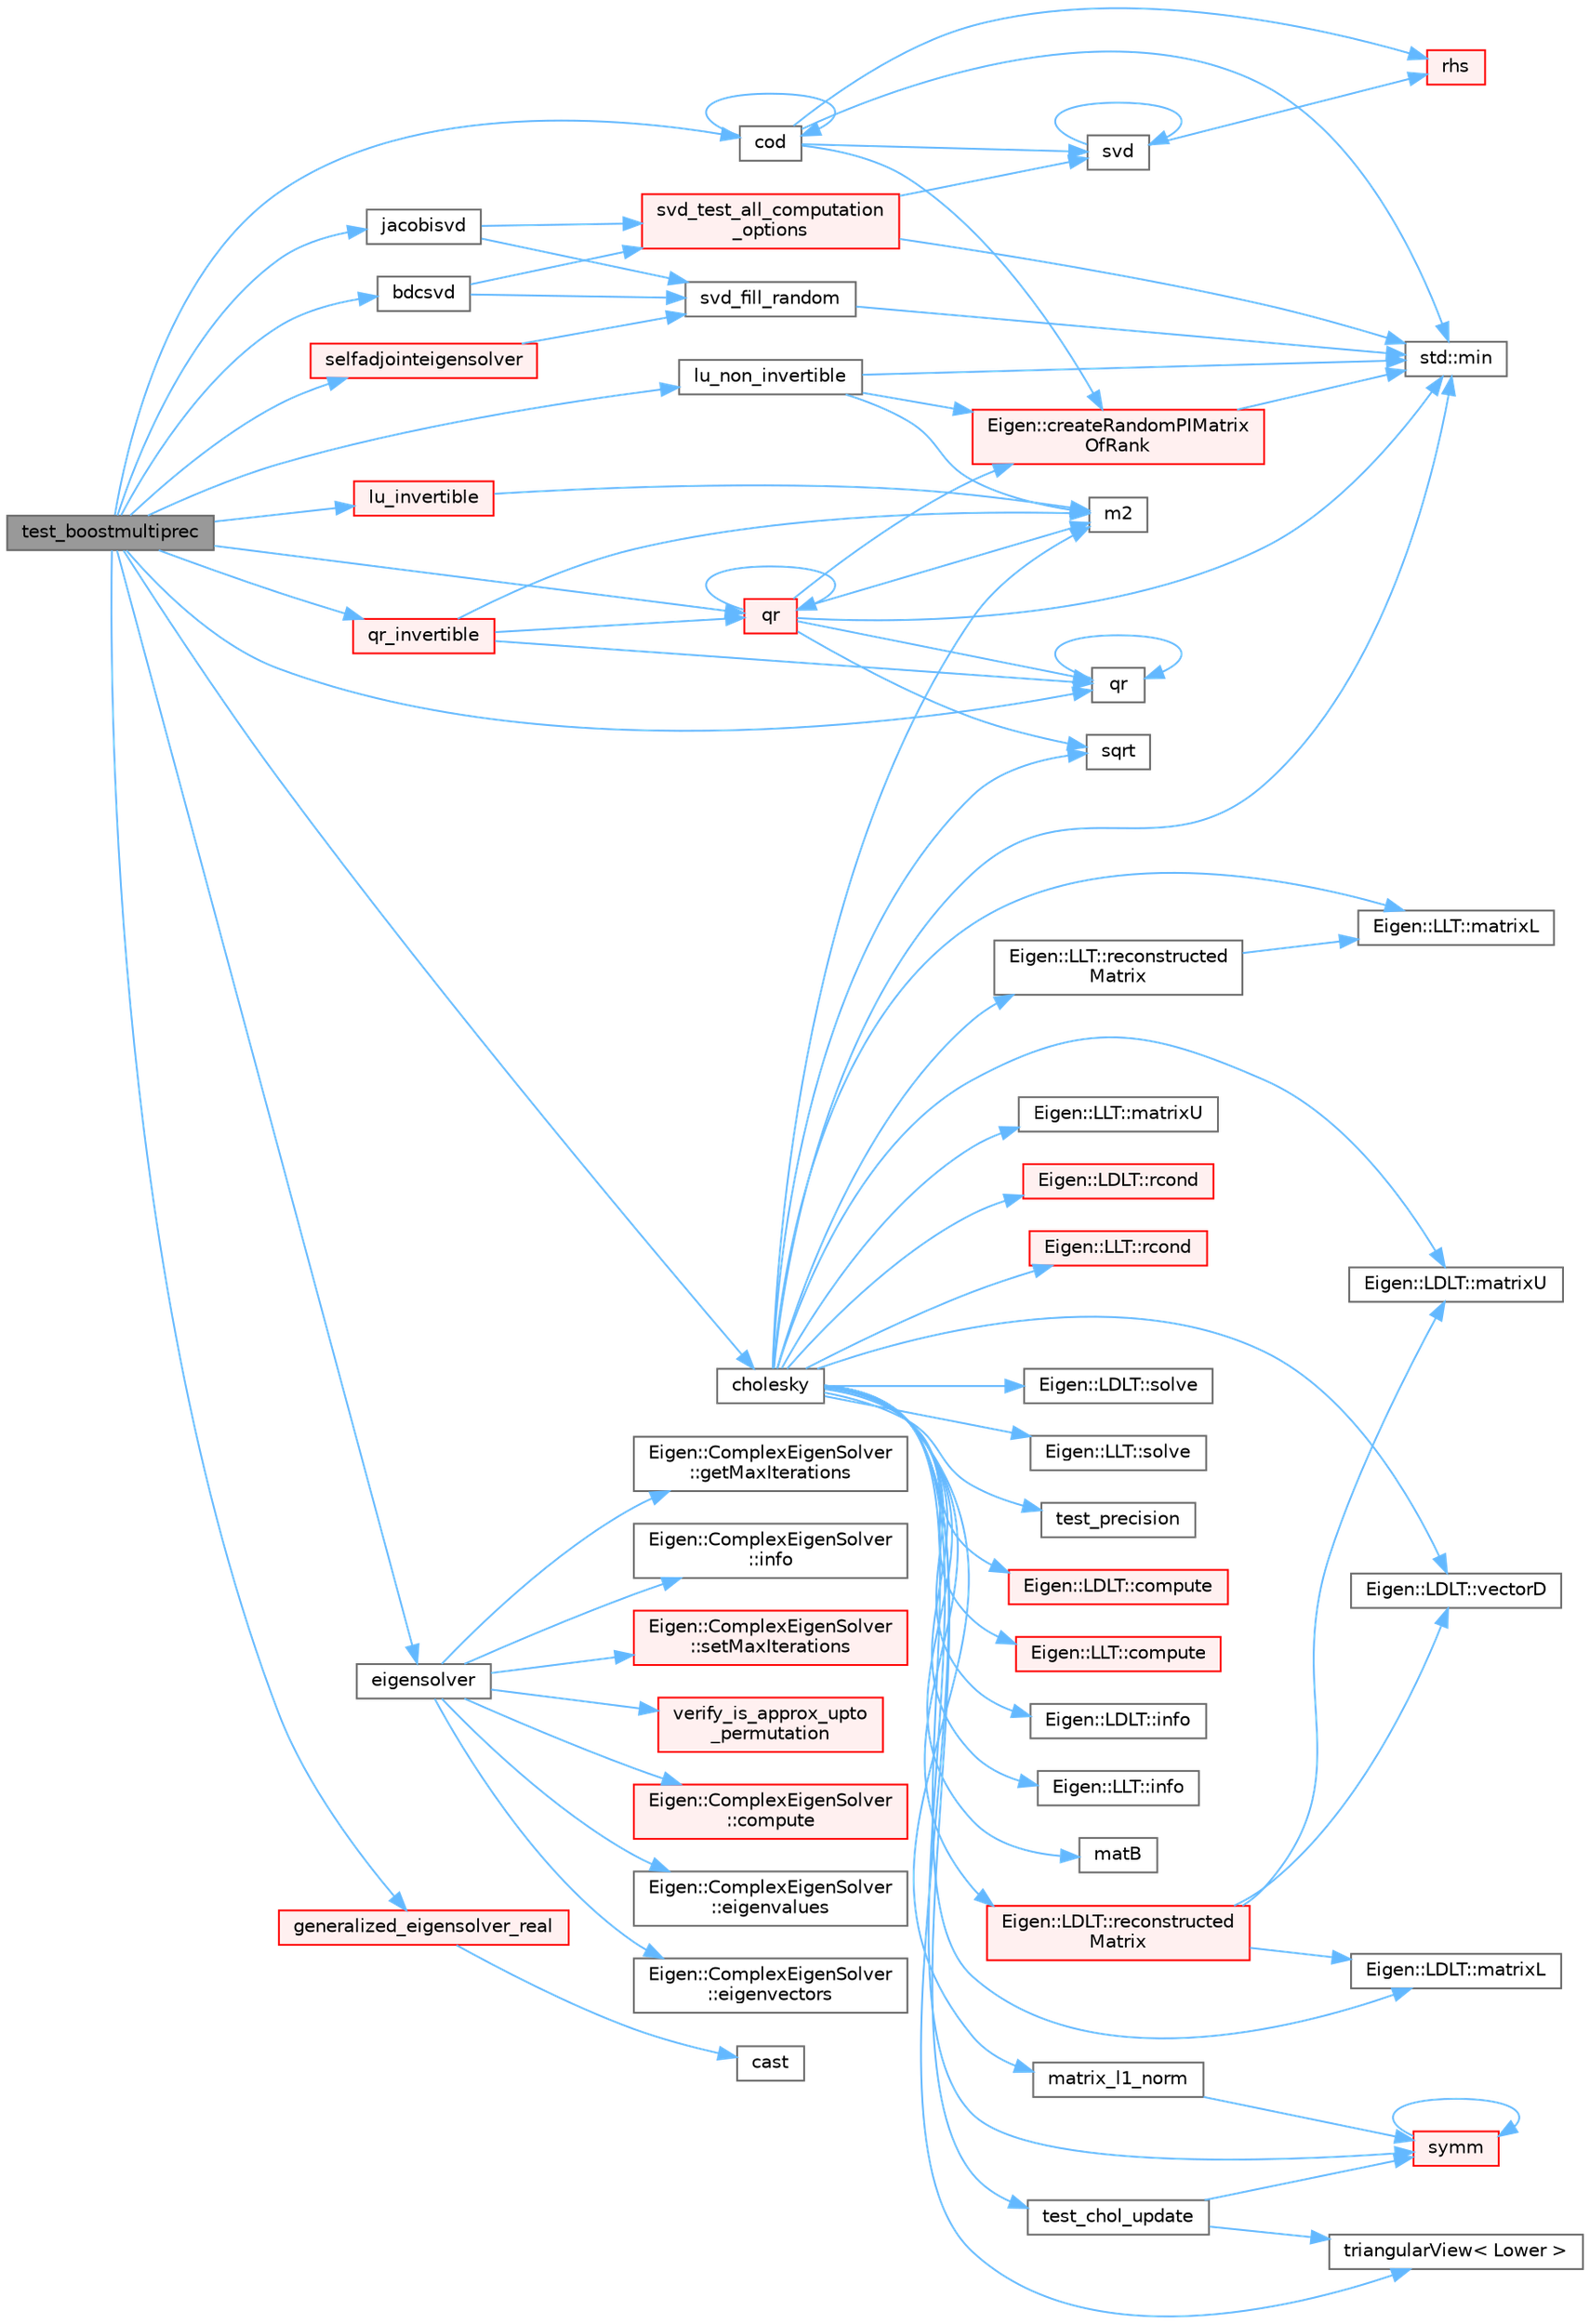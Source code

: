 digraph "test_boostmultiprec"
{
 // LATEX_PDF_SIZE
  bgcolor="transparent";
  edge [fontname=Helvetica,fontsize=10,labelfontname=Helvetica,labelfontsize=10];
  node [fontname=Helvetica,fontsize=10,shape=box,height=0.2,width=0.4];
  rankdir="LR";
  Node1 [id="Node000001",label="test_boostmultiprec",height=0.2,width=0.4,color="gray40", fillcolor="grey60", style="filled", fontcolor="black",tooltip=" "];
  Node1 -> Node2 [id="edge1_Node000001_Node000002",color="steelblue1",style="solid",tooltip=" "];
  Node2 [id="Node000002",label="bdcsvd",height=0.2,width=0.4,color="grey40", fillcolor="white", style="filled",URL="$bdcsvd_8cpp.html#a55d9069ac4c9bf0feb5f2e1d3760f118",tooltip=" "];
  Node2 -> Node3 [id="edge2_Node000002_Node000003",color="steelblue1",style="solid",tooltip=" "];
  Node3 [id="Node000003",label="svd_fill_random",height=0.2,width=0.4,color="grey40", fillcolor="white", style="filled",URL="$svd__fill_8h.html#a19396409f47b0f885449f3d0005fa11d",tooltip=" "];
  Node3 -> Node4 [id="edge3_Node000003_Node000004",color="steelblue1",style="solid",tooltip=" "];
  Node4 [id="Node000004",label="std::min",height=0.2,width=0.4,color="grey40", fillcolor="white", style="filled",URL="$namespacestd.html#ac7b9885417769949d76890454b6d072e",tooltip=" "];
  Node2 -> Node5 [id="edge4_Node000002_Node000005",color="steelblue1",style="solid",tooltip=" "];
  Node5 [id="Node000005",label="svd_test_all_computation\l_options",height=0.2,width=0.4,color="red", fillcolor="#FFF0F0", style="filled",URL="$svd__common_8h.html#ab1630fb76a0e3e342bffe3dd03e8619d",tooltip=" "];
  Node5 -> Node4 [id="edge5_Node000005_Node000004",color="steelblue1",style="solid",tooltip=" "];
  Node5 -> Node6 [id="edge6_Node000005_Node000006",color="steelblue1",style="solid",tooltip=" "];
  Node6 [id="Node000006",label="svd",height=0.2,width=0.4,color="grey40", fillcolor="white", style="filled",URL="$_jacobi_s_v_d__basic_8cpp.html#a961ad48248cad814fa628db8adefbd42",tooltip=" "];
  Node6 -> Node7 [id="edge7_Node000006_Node000007",color="steelblue1",style="solid",tooltip=" "];
  Node7 [id="Node000007",label="rhs",height=0.2,width=0.4,color="red", fillcolor="#FFF0F0", style="filled",URL="$poisson_8cpp.html#a38c677f5cc4e47bc7505aef707c1bb83",tooltip=" "];
  Node6 -> Node6 [id="edge8_Node000006_Node000006",color="steelblue1",style="solid",tooltip=" "];
  Node1 -> Node30 [id="edge9_Node000001_Node000030",color="steelblue1",style="solid",tooltip=" "];
  Node30 [id="Node000030",label="cholesky",height=0.2,width=0.4,color="grey40", fillcolor="white", style="filled",URL="$eigen-3_83_87_2test_2cholesky_8cpp.html#a75b5b053baba1987b74f1876ea839e9f",tooltip=" "];
  Node30 -> Node31 [id="edge10_Node000030_Node000031",color="steelblue1",style="solid",tooltip=" "];
  Node31 [id="Node000031",label="Eigen::LDLT::compute",height=0.2,width=0.4,color="red", fillcolor="#FFF0F0", style="filled",URL="$class_eigen_1_1_l_d_l_t.html#a51fd3495891fc951c15bb63a181827b7",tooltip=" "];
  Node30 -> Node33 [id="edge11_Node000030_Node000033",color="steelblue1",style="solid",tooltip=" "];
  Node33 [id="Node000033",label="Eigen::LLT::compute",height=0.2,width=0.4,color="red", fillcolor="#FFF0F0", style="filled",URL="$class_eigen_1_1_l_l_t.html#a9ff2f450165af66e105c12c2f724311a",tooltip=" "];
  Node30 -> Node35 [id="edge12_Node000030_Node000035",color="steelblue1",style="solid",tooltip=" "];
  Node35 [id="Node000035",label="Eigen::LDLT::info",height=0.2,width=0.4,color="grey40", fillcolor="white", style="filled",URL="$class_eigen_1_1_l_d_l_t.html#a6bd6008501a537d2e16ea672a853bf3e",tooltip="Reports whether previous computation was successful."];
  Node30 -> Node36 [id="edge13_Node000030_Node000036",color="steelblue1",style="solid",tooltip=" "];
  Node36 [id="Node000036",label="Eigen::LLT::info",height=0.2,width=0.4,color="grey40", fillcolor="white", style="filled",URL="$class_eigen_1_1_l_l_t.html#adb1295e7d2b1fd825a041345ae08be54",tooltip="Reports whether previous computation was successful."];
  Node30 -> Node19 [id="edge14_Node000030_Node000019",color="steelblue1",style="solid",tooltip=" "];
  Node19 [id="Node000019",label="m2",height=0.2,width=0.4,color="grey40", fillcolor="white", style="filled",URL="$_tutorial___map__using_8cpp.html#ab3a01b595d22393ace0d30d5fa299f76",tooltip=" "];
  Node30 -> Node37 [id="edge15_Node000030_Node000037",color="steelblue1",style="solid",tooltip=" "];
  Node37 [id="Node000037",label="matB",height=0.2,width=0.4,color="grey40", fillcolor="white", style="filled",URL="$_topic_aliasing__mult2_8cpp.html#a9bb6b0ee9ae9be1327cc8e1c3852b510",tooltip=" "];
  Node30 -> Node38 [id="edge16_Node000030_Node000038",color="steelblue1",style="solid",tooltip=" "];
  Node38 [id="Node000038",label="matrix_l1_norm",height=0.2,width=0.4,color="grey40", fillcolor="white", style="filled",URL="$eigen-3_83_87_2test_2cholesky_8cpp.html#a3a788e1b48c694ccedce311efaa8be7e",tooltip=" "];
  Node38 -> Node39 [id="edge17_Node000038_Node000039",color="steelblue1",style="solid",tooltip=" "];
  Node39 [id="Node000039",label="symm",height=0.2,width=0.4,color="red", fillcolor="#FFF0F0", style="filled",URL="$level3__impl_8h.html#a3f6fae2e458ae4b980e090c1157fe7c9",tooltip=" "];
  Node39 -> Node39 [id="edge18_Node000039_Node000039",color="steelblue1",style="solid",tooltip=" "];
  Node30 -> Node72 [id="edge19_Node000030_Node000072",color="steelblue1",style="solid",tooltip=" "];
  Node72 [id="Node000072",label="Eigen::LDLT::matrixL",height=0.2,width=0.4,color="grey40", fillcolor="white", style="filled",URL="$class_eigen_1_1_l_d_l_t.html#af0e6a0df5679873b42cf82a372dd8ddb",tooltip=" "];
  Node30 -> Node73 [id="edge20_Node000030_Node000073",color="steelblue1",style="solid",tooltip=" "];
  Node73 [id="Node000073",label="Eigen::LLT::matrixL",height=0.2,width=0.4,color="grey40", fillcolor="white", style="filled",URL="$class_eigen_1_1_l_l_t.html#a7f4a3eedbf82e7ce2d6bf0dcd84cdfa3",tooltip=" "];
  Node30 -> Node74 [id="edge21_Node000030_Node000074",color="steelblue1",style="solid",tooltip=" "];
  Node74 [id="Node000074",label="Eigen::LDLT::matrixU",height=0.2,width=0.4,color="grey40", fillcolor="white", style="filled",URL="$class_eigen_1_1_l_d_l_t.html#a54838a2e31e53bbe4dcb78b5e80c8484",tooltip=" "];
  Node30 -> Node75 [id="edge22_Node000030_Node000075",color="steelblue1",style="solid",tooltip=" "];
  Node75 [id="Node000075",label="Eigen::LLT::matrixU",height=0.2,width=0.4,color="grey40", fillcolor="white", style="filled",URL="$class_eigen_1_1_l_l_t.html#a18a390f085567e650e8345cc7e7c0df8",tooltip=" "];
  Node30 -> Node4 [id="edge23_Node000030_Node000004",color="steelblue1",style="solid",tooltip=" "];
  Node30 -> Node76 [id="edge24_Node000030_Node000076",color="steelblue1",style="solid",tooltip=" "];
  Node76 [id="Node000076",label="Eigen::LDLT::rcond",height=0.2,width=0.4,color="red", fillcolor="#FFF0F0", style="filled",URL="$class_eigen_1_1_l_d_l_t.html#ae646403fdde3a4b18e278a32c61a0953",tooltip=" "];
  Node30 -> Node85 [id="edge25_Node000030_Node000085",color="steelblue1",style="solid",tooltip=" "];
  Node85 [id="Node000085",label="Eigen::LLT::rcond",height=0.2,width=0.4,color="red", fillcolor="#FFF0F0", style="filled",URL="$class_eigen_1_1_l_l_t.html#a59338fa78db171d02fd5a2c9e4f3a30c",tooltip=" "];
  Node30 -> Node86 [id="edge26_Node000030_Node000086",color="steelblue1",style="solid",tooltip=" "];
  Node86 [id="Node000086",label="Eigen::LDLT::reconstructed\lMatrix",height=0.2,width=0.4,color="red", fillcolor="#FFF0F0", style="filled",URL="$class_eigen_1_1_l_d_l_t.html#ae3693372ca29f50d87d324dfadaae148",tooltip=" "];
  Node86 -> Node72 [id="edge27_Node000086_Node000072",color="steelblue1",style="solid",tooltip=" "];
  Node86 -> Node74 [id="edge28_Node000086_Node000074",color="steelblue1",style="solid",tooltip=" "];
  Node86 -> Node88 [id="edge29_Node000086_Node000088",color="steelblue1",style="solid",tooltip=" "];
  Node88 [id="Node000088",label="Eigen::LDLT::vectorD",height=0.2,width=0.4,color="grey40", fillcolor="white", style="filled",URL="$class_eigen_1_1_l_d_l_t.html#aaddd3a9ecb0b429578d377d7a48826d8",tooltip=" "];
  Node30 -> Node89 [id="edge30_Node000030_Node000089",color="steelblue1",style="solid",tooltip=" "];
  Node89 [id="Node000089",label="Eigen::LLT::reconstructed\lMatrix",height=0.2,width=0.4,color="grey40", fillcolor="white", style="filled",URL="$class_eigen_1_1_l_l_t.html#a8b6ba1bc41811c50e65cac8db597d802",tooltip=" "];
  Node89 -> Node73 [id="edge31_Node000089_Node000073",color="steelblue1",style="solid",tooltip=" "];
  Node30 -> Node90 [id="edge32_Node000030_Node000090",color="steelblue1",style="solid",tooltip=" "];
  Node90 [id="Node000090",label="Eigen::LDLT::solve",height=0.2,width=0.4,color="grey40", fillcolor="white", style="filled",URL="$class_eigen_1_1_l_d_l_t.html#a0dfc457c7620025e4d846e1cbaecbc9a",tooltip=" "];
  Node30 -> Node91 [id="edge33_Node000030_Node000091",color="steelblue1",style="solid",tooltip=" "];
  Node91 [id="Node000091",label="Eigen::LLT::solve",height=0.2,width=0.4,color="grey40", fillcolor="white", style="filled",URL="$class_eigen_1_1_l_l_t.html#a48d9a961359cb27be34b116c1f2379e2",tooltip=" "];
  Node30 -> Node25 [id="edge34_Node000030_Node000025",color="steelblue1",style="solid",tooltip=" "];
  Node25 [id="Node000025",label="sqrt",height=0.2,width=0.4,color="grey40", fillcolor="white", style="filled",URL="$_array_cwise_unary_ops_8h.html#a656b9217a2fcb6de59dc8d1eb3079cc7",tooltip=" "];
  Node30 -> Node39 [id="edge35_Node000030_Node000039",color="steelblue1",style="solid",tooltip=" "];
  Node30 -> Node92 [id="edge36_Node000030_Node000092",color="steelblue1",style="solid",tooltip=" "];
  Node92 [id="Node000092",label="test_chol_update",height=0.2,width=0.4,color="grey40", fillcolor="white", style="filled",URL="$eigen-3_83_87_2test_2cholesky_8cpp.html#a3e5b7231067b3fff12635a9eb9d2a26b",tooltip=" "];
  Node92 -> Node39 [id="edge37_Node000092_Node000039",color="steelblue1",style="solid",tooltip=" "];
  Node92 -> Node93 [id="edge38_Node000092_Node000093",color="steelblue1",style="solid",tooltip=" "];
  Node93 [id="Node000093",label="triangularView\< Lower \>",height=0.2,width=0.4,color="grey40", fillcolor="white", style="filled",URL="$eigen-3_83_87_2lapack_2cholesky_8cpp.html#accba35e157cff07f839ca4634f76c472",tooltip=" "];
  Node30 -> Node15 [id="edge39_Node000030_Node000015",color="steelblue1",style="solid",tooltip=" "];
  Node15 [id="Node000015",label="test_precision",height=0.2,width=0.4,color="grey40", fillcolor="white", style="filled",URL="$spbenchsolver_8h.html#ac873ccd2d8b50aa74f31783a38ba5d99",tooltip=" "];
  Node30 -> Node93 [id="edge40_Node000030_Node000093",color="steelblue1",style="solid",tooltip=" "];
  Node30 -> Node88 [id="edge41_Node000030_Node000088",color="steelblue1",style="solid",tooltip=" "];
  Node1 -> Node94 [id="edge42_Node000001_Node000094",color="steelblue1",style="solid",tooltip=" "];
  Node94 [id="Node000094",label="cod",height=0.2,width=0.4,color="grey40", fillcolor="white", style="filled",URL="$qr__colpivoting_8cpp.html#ab01bcdcb9896ed2aeb4fce98119a012d",tooltip=" "];
  Node94 -> Node94 [id="edge43_Node000094_Node000094",color="steelblue1",style="solid",tooltip=" "];
  Node94 -> Node22 [id="edge44_Node000094_Node000022",color="steelblue1",style="solid",tooltip=" "];
  Node22 [id="Node000022",label="Eigen::createRandomPIMatrix\lOfRank",height=0.2,width=0.4,color="red", fillcolor="#FFF0F0", style="filled",URL="$namespace_eigen.html#a0d9a7ddcee5c7c8defaba3628455efb2",tooltip=" "];
  Node22 -> Node4 [id="edge45_Node000022_Node000004",color="steelblue1",style="solid",tooltip=" "];
  Node94 -> Node4 [id="edge46_Node000094_Node000004",color="steelblue1",style="solid",tooltip=" "];
  Node94 -> Node7 [id="edge47_Node000094_Node000007",color="steelblue1",style="solid",tooltip=" "];
  Node94 -> Node6 [id="edge48_Node000094_Node000006",color="steelblue1",style="solid",tooltip=" "];
  Node1 -> Node95 [id="edge49_Node000001_Node000095",color="steelblue1",style="solid",tooltip=" "];
  Node95 [id="Node000095",label="eigensolver",height=0.2,width=0.4,color="grey40", fillcolor="white", style="filled",URL="$eigensolver__complex_8cpp.html#a936952f9210b126877c2c4a0f5f6e084",tooltip=" "];
  Node95 -> Node96 [id="edge50_Node000095_Node000096",color="steelblue1",style="solid",tooltip=" "];
  Node96 [id="Node000096",label="Eigen::ComplexEigenSolver\l::compute",height=0.2,width=0.4,color="red", fillcolor="#FFF0F0", style="filled",URL="$class_eigen_1_1_complex_eigen_solver.html#af5acd2af1ffbc97c798c06902b26b6c4",tooltip="Computes eigendecomposition of given matrix."];
  Node95 -> Node98 [id="edge51_Node000095_Node000098",color="steelblue1",style="solid",tooltip=" "];
  Node98 [id="Node000098",label="Eigen::ComplexEigenSolver\l::eigenvalues",height=0.2,width=0.4,color="grey40", fillcolor="white", style="filled",URL="$class_eigen_1_1_complex_eigen_solver.html#a021de3dc1f37d4426a639eea39f9caae",tooltip="Returns the eigenvalues of given matrix."];
  Node95 -> Node99 [id="edge52_Node000095_Node000099",color="steelblue1",style="solid",tooltip=" "];
  Node99 [id="Node000099",label="Eigen::ComplexEigenSolver\l::eigenvectors",height=0.2,width=0.4,color="grey40", fillcolor="white", style="filled",URL="$class_eigen_1_1_complex_eigen_solver.html#a3f455e33d41cde76f622f9b21f536be3",tooltip="Returns the eigenvectors of given matrix."];
  Node95 -> Node100 [id="edge53_Node000095_Node000100",color="steelblue1",style="solid",tooltip=" "];
  Node100 [id="Node000100",label="Eigen::ComplexEigenSolver\l::getMaxIterations",height=0.2,width=0.4,color="grey40", fillcolor="white", style="filled",URL="$class_eigen_1_1_complex_eigen_solver.html#aeec4754e32bf2d1c650bf3aed110c3d3",tooltip="Returns the maximum number of iterations."];
  Node95 -> Node101 [id="edge54_Node000095_Node000101",color="steelblue1",style="solid",tooltip=" "];
  Node101 [id="Node000101",label="Eigen::ComplexEigenSolver\l::info",height=0.2,width=0.4,color="grey40", fillcolor="white", style="filled",URL="$class_eigen_1_1_complex_eigen_solver.html#ad4d9d8b90145900b9686d2dabbe46730",tooltip="Reports whether previous computation was successful."];
  Node95 -> Node102 [id="edge55_Node000095_Node000102",color="steelblue1",style="solid",tooltip=" "];
  Node102 [id="Node000102",label="Eigen::ComplexEigenSolver\l::setMaxIterations",height=0.2,width=0.4,color="red", fillcolor="#FFF0F0", style="filled",URL="$class_eigen_1_1_complex_eigen_solver.html#a0e62dccea1a84040c0602cede848505a",tooltip="Sets the maximum number of iterations allowed."];
  Node95 -> Node103 [id="edge56_Node000095_Node000103",color="steelblue1",style="solid",tooltip=" "];
  Node103 [id="Node000103",label="verify_is_approx_upto\l_permutation",height=0.2,width=0.4,color="red", fillcolor="#FFF0F0", style="filled",URL="$eigensolver__complex_8cpp.html#aa4187a23a508d9ba4e25992ade0580f7",tooltip=" "];
  Node1 -> Node110 [id="edge57_Node000001_Node000110",color="steelblue1",style="solid",tooltip=" "];
  Node110 [id="Node000110",label="generalized_eigensolver_real",height=0.2,width=0.4,color="red", fillcolor="#FFF0F0", style="filled",URL="$eigensolver__generalized__real_8cpp.html#aa8cb39f7fc3c05a5a869203d49aea8df",tooltip=" "];
  Node110 -> Node13 [id="edge58_Node000110_Node000013",color="steelblue1",style="solid",tooltip=" "];
  Node13 [id="Node000013",label="cast",height=0.2,width=0.4,color="grey40", fillcolor="white", style="filled",URL="$_common_cwise_unary_ops_8h.html#aa89d007196125d10fa7d6e19811aca05",tooltip=" "];
  Node1 -> Node126 [id="edge59_Node000001_Node000126",color="steelblue1",style="solid",tooltip=" "];
  Node126 [id="Node000126",label="jacobisvd",height=0.2,width=0.4,color="grey40", fillcolor="white", style="filled",URL="$jacobisvd_8cpp.html#a2d5810666a5ef33f431b89cce0a56958",tooltip=" "];
  Node126 -> Node3 [id="edge60_Node000126_Node000003",color="steelblue1",style="solid",tooltip=" "];
  Node126 -> Node5 [id="edge61_Node000126_Node000005",color="steelblue1",style="solid",tooltip=" "];
  Node1 -> Node127 [id="edge62_Node000001_Node000127",color="steelblue1",style="solid",tooltip=" "];
  Node127 [id="Node000127",label="lu_invertible",height=0.2,width=0.4,color="red", fillcolor="#FFF0F0", style="filled",URL="$test_2lu_8cpp.html#a7754798ba2c63ea970514b317e050b7d",tooltip=" "];
  Node127 -> Node19 [id="edge63_Node000127_Node000019",color="steelblue1",style="solid",tooltip=" "];
  Node1 -> Node129 [id="edge64_Node000001_Node000129",color="steelblue1",style="solid",tooltip=" "];
  Node129 [id="Node000129",label="lu_non_invertible",height=0.2,width=0.4,color="grey40", fillcolor="white", style="filled",URL="$test_2lu_8cpp.html#af8b90dd33431d04306d5c675952d4591",tooltip=" "];
  Node129 -> Node22 [id="edge65_Node000129_Node000022",color="steelblue1",style="solid",tooltip=" "];
  Node129 -> Node19 [id="edge66_Node000129_Node000019",color="steelblue1",style="solid",tooltip=" "];
  Node129 -> Node4 [id="edge67_Node000129_Node000004",color="steelblue1",style="solid",tooltip=" "];
  Node1 -> Node20 [id="edge68_Node000001_Node000020",color="steelblue1",style="solid",tooltip=" "];
  Node20 [id="Node000020",label="qr",height=0.2,width=0.4,color="red", fillcolor="#FFF0F0", style="filled",URL="$qr__colpivoting_8cpp.html#a234047f1d6b0303293c8918968a9670e",tooltip=" "];
  Node20 -> Node22 [id="edge69_Node000020_Node000022",color="steelblue1",style="solid",tooltip=" "];
  Node20 -> Node19 [id="edge70_Node000020_Node000019",color="steelblue1",style="solid",tooltip=" "];
  Node20 -> Node4 [id="edge71_Node000020_Node000004",color="steelblue1",style="solid",tooltip=" "];
  Node20 -> Node20 [id="edge72_Node000020_Node000020",color="steelblue1",style="solid",tooltip=" "];
  Node20 -> Node24 [id="edge73_Node000020_Node000024",color="steelblue1",style="solid",tooltip=" "];
  Node24 [id="Node000024",label="qr",height=0.2,width=0.4,color="grey40", fillcolor="white", style="filled",URL="$_householder_q_r__householder_q_8cpp.html#ab766ef1a187400b0619104b16613d3cf",tooltip=" "];
  Node24 -> Node24 [id="edge74_Node000024_Node000024",color="steelblue1",style="solid",tooltip=" "];
  Node20 -> Node25 [id="edge75_Node000020_Node000025",color="steelblue1",style="solid",tooltip=" "];
  Node1 -> Node24 [id="edge76_Node000001_Node000024",color="steelblue1",style="solid",tooltip=" "];
  Node1 -> Node130 [id="edge77_Node000001_Node000130",color="steelblue1",style="solid",tooltip=" "];
  Node130 [id="Node000130",label="qr_invertible",height=0.2,width=0.4,color="red", fillcolor="#FFF0F0", style="filled",URL="$qr_8cpp.html#a9bfcf72d1c319774f027d3446dc121dd",tooltip=" "];
  Node130 -> Node19 [id="edge78_Node000130_Node000019",color="steelblue1",style="solid",tooltip=" "];
  Node130 -> Node20 [id="edge79_Node000130_Node000020",color="steelblue1",style="solid",tooltip=" "];
  Node130 -> Node24 [id="edge80_Node000130_Node000024",color="steelblue1",style="solid",tooltip=" "];
  Node1 -> Node132 [id="edge81_Node000001_Node000132",color="steelblue1",style="solid",tooltip=" "];
  Node132 [id="Node000132",label="selfadjointeigensolver",height=0.2,width=0.4,color="red", fillcolor="#FFF0F0", style="filled",URL="$eigensolver__selfadjoint_8cpp.html#abc47a768b2337f0e2cf111ccf190589f",tooltip=" "];
  Node132 -> Node3 [id="edge82_Node000132_Node000003",color="steelblue1",style="solid",tooltip=" "];
}
